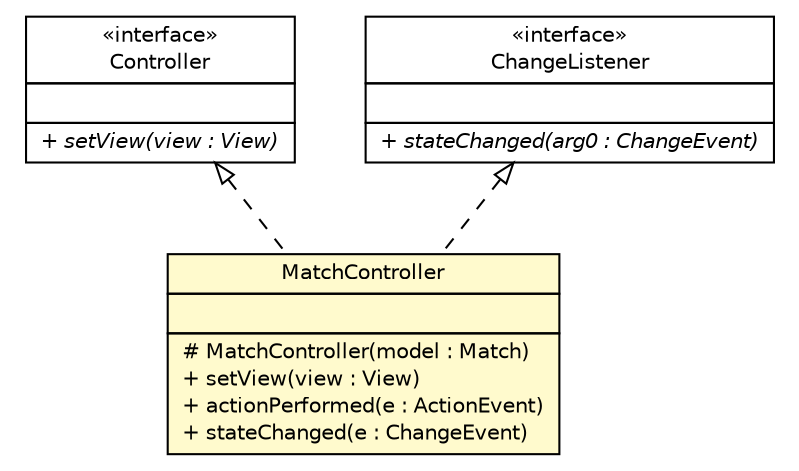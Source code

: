 #!/usr/local/bin/dot
#
# Class diagram 
# Generated by UMLGraph version R5_6 (http://www.umlgraph.org/)
#

digraph G {
	edge [fontname="Helvetica",fontsize=10,labelfontname="Helvetica",labelfontsize=10];
	node [fontname="Helvetica",fontsize=10,shape=plaintext];
	nodesep=0.25;
	ranksep=0.5;
	// thmuggleton.controller.Controller
	c648 [label=<<table title="thmuggleton.controller.Controller" border="0" cellborder="1" cellspacing="0" cellpadding="2" port="p" href="./Controller.html">
		<tr><td><table border="0" cellspacing="0" cellpadding="1">
<tr><td align="center" balign="center"> &#171;interface&#187; </td></tr>
<tr><td align="center" balign="center"> Controller </td></tr>
		</table></td></tr>
		<tr><td><table border="0" cellspacing="0" cellpadding="1">
<tr><td align="left" balign="left">  </td></tr>
		</table></td></tr>
		<tr><td><table border="0" cellspacing="0" cellpadding="1">
<tr><td align="left" balign="left"><font face="Helvetica-Oblique" point-size="10.0"> + setView(view : View) </font></td></tr>
		</table></td></tr>
		</table>>, URL="./Controller.html", fontname="Helvetica", fontcolor="black", fontsize=10.0];
	// thmuggleton.controller.MatchController
	c649 [label=<<table title="thmuggleton.controller.MatchController" border="0" cellborder="1" cellspacing="0" cellpadding="2" port="p" bgcolor="lemonChiffon" href="./MatchController.html">
		<tr><td><table border="0" cellspacing="0" cellpadding="1">
<tr><td align="center" balign="center"> MatchController </td></tr>
		</table></td></tr>
		<tr><td><table border="0" cellspacing="0" cellpadding="1">
<tr><td align="left" balign="left">  </td></tr>
		</table></td></tr>
		<tr><td><table border="0" cellspacing="0" cellpadding="1">
<tr><td align="left" balign="left"> # MatchController(model : Match) </td></tr>
<tr><td align="left" balign="left"> + setView(view : View) </td></tr>
<tr><td align="left" balign="left"> + actionPerformed(e : ActionEvent) </td></tr>
<tr><td align="left" balign="left"> + stateChanged(e : ChangeEvent) </td></tr>
		</table></td></tr>
		</table>>, URL="./MatchController.html", fontname="Helvetica", fontcolor="black", fontsize=10.0];
	//thmuggleton.controller.MatchController implements thmuggleton.controller.Controller
	c648:p -> c649:p [dir=back,arrowtail=empty,style=dashed];
	//thmuggleton.controller.MatchController implements javax.swing.event.ChangeListener
	c671:p -> c649:p [dir=back,arrowtail=empty,style=dashed];
	// javax.swing.event.ChangeListener
	c671 [label=<<table title="javax.swing.event.ChangeListener" border="0" cellborder="1" cellspacing="0" cellpadding="2" port="p" href="http://java.sun.com/j2se/1.4.2/docs/api/javax/swing/event/ChangeListener.html">
		<tr><td><table border="0" cellspacing="0" cellpadding="1">
<tr><td align="center" balign="center"> &#171;interface&#187; </td></tr>
<tr><td align="center" balign="center"> ChangeListener </td></tr>
		</table></td></tr>
		<tr><td><table border="0" cellspacing="0" cellpadding="1">
<tr><td align="left" balign="left">  </td></tr>
		</table></td></tr>
		<tr><td><table border="0" cellspacing="0" cellpadding="1">
<tr><td align="left" balign="left"><font face="Helvetica-Oblique" point-size="10.0"> + stateChanged(arg0 : ChangeEvent) </font></td></tr>
		</table></td></tr>
		</table>>, URL="http://java.sun.com/j2se/1.4.2/docs/api/javax/swing/event/ChangeListener.html", fontname="Helvetica", fontcolor="black", fontsize=10.0];
}


